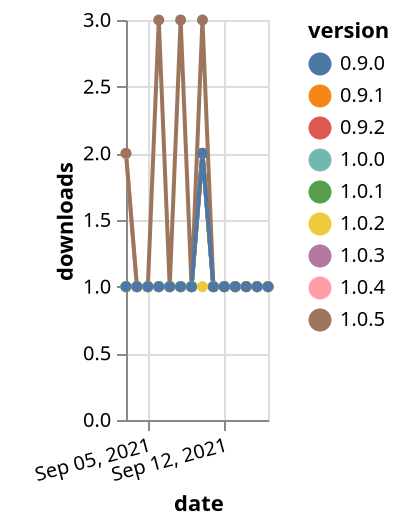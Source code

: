 {"$schema": "https://vega.github.io/schema/vega-lite/v5.json", "description": "A simple bar chart with embedded data.", "data": {"values": [{"date": "2021-09-03", "total": 159, "delta": 2, "version": "1.0.4"}, {"date": "2021-09-04", "total": 160, "delta": 1, "version": "1.0.4"}, {"date": "2021-09-05", "total": 161, "delta": 1, "version": "1.0.4"}, {"date": "2021-09-06", "total": 162, "delta": 1, "version": "1.0.4"}, {"date": "2021-09-07", "total": 163, "delta": 1, "version": "1.0.4"}, {"date": "2021-09-08", "total": 164, "delta": 1, "version": "1.0.4"}, {"date": "2021-09-09", "total": 165, "delta": 1, "version": "1.0.4"}, {"date": "2021-09-10", "total": 167, "delta": 2, "version": "1.0.4"}, {"date": "2021-09-11", "total": 168, "delta": 1, "version": "1.0.4"}, {"date": "2021-09-12", "total": 169, "delta": 1, "version": "1.0.4"}, {"date": "2021-09-13", "total": 170, "delta": 1, "version": "1.0.4"}, {"date": "2021-09-14", "total": 171, "delta": 1, "version": "1.0.4"}, {"date": "2021-09-15", "total": 172, "delta": 1, "version": "1.0.4"}, {"date": "2021-09-16", "total": 173, "delta": 1, "version": "1.0.4"}, {"date": "2021-09-03", "total": 204, "delta": 1, "version": "0.9.2"}, {"date": "2021-09-04", "total": 205, "delta": 1, "version": "0.9.2"}, {"date": "2021-09-05", "total": 206, "delta": 1, "version": "0.9.2"}, {"date": "2021-09-06", "total": 207, "delta": 1, "version": "0.9.2"}, {"date": "2021-09-07", "total": 208, "delta": 1, "version": "0.9.2"}, {"date": "2021-09-08", "total": 209, "delta": 1, "version": "0.9.2"}, {"date": "2021-09-09", "total": 210, "delta": 1, "version": "0.9.2"}, {"date": "2021-09-10", "total": 212, "delta": 2, "version": "0.9.2"}, {"date": "2021-09-11", "total": 213, "delta": 1, "version": "0.9.2"}, {"date": "2021-09-12", "total": 214, "delta": 1, "version": "0.9.2"}, {"date": "2021-09-13", "total": 215, "delta": 1, "version": "0.9.2"}, {"date": "2021-09-14", "total": 216, "delta": 1, "version": "0.9.2"}, {"date": "2021-09-15", "total": 217, "delta": 1, "version": "0.9.2"}, {"date": "2021-09-16", "total": 218, "delta": 1, "version": "0.9.2"}, {"date": "2021-09-03", "total": 245, "delta": 1, "version": "1.0.1"}, {"date": "2021-09-04", "total": 246, "delta": 1, "version": "1.0.1"}, {"date": "2021-09-05", "total": 247, "delta": 1, "version": "1.0.1"}, {"date": "2021-09-06", "total": 248, "delta": 1, "version": "1.0.1"}, {"date": "2021-09-07", "total": 249, "delta": 1, "version": "1.0.1"}, {"date": "2021-09-08", "total": 250, "delta": 1, "version": "1.0.1"}, {"date": "2021-09-09", "total": 251, "delta": 1, "version": "1.0.1"}, {"date": "2021-09-10", "total": 253, "delta": 2, "version": "1.0.1"}, {"date": "2021-09-11", "total": 254, "delta": 1, "version": "1.0.1"}, {"date": "2021-09-12", "total": 255, "delta": 1, "version": "1.0.1"}, {"date": "2021-09-13", "total": 256, "delta": 1, "version": "1.0.1"}, {"date": "2021-09-14", "total": 257, "delta": 1, "version": "1.0.1"}, {"date": "2021-09-15", "total": 258, "delta": 1, "version": "1.0.1"}, {"date": "2021-09-16", "total": 259, "delta": 1, "version": "1.0.1"}, {"date": "2021-09-03", "total": 185, "delta": 1, "version": "1.0.0"}, {"date": "2021-09-04", "total": 186, "delta": 1, "version": "1.0.0"}, {"date": "2021-09-05", "total": 187, "delta": 1, "version": "1.0.0"}, {"date": "2021-09-06", "total": 188, "delta": 1, "version": "1.0.0"}, {"date": "2021-09-07", "total": 189, "delta": 1, "version": "1.0.0"}, {"date": "2021-09-08", "total": 190, "delta": 1, "version": "1.0.0"}, {"date": "2021-09-09", "total": 191, "delta": 1, "version": "1.0.0"}, {"date": "2021-09-10", "total": 193, "delta": 2, "version": "1.0.0"}, {"date": "2021-09-11", "total": 194, "delta": 1, "version": "1.0.0"}, {"date": "2021-09-12", "total": 195, "delta": 1, "version": "1.0.0"}, {"date": "2021-09-13", "total": 196, "delta": 1, "version": "1.0.0"}, {"date": "2021-09-14", "total": 197, "delta": 1, "version": "1.0.0"}, {"date": "2021-09-15", "total": 198, "delta": 1, "version": "1.0.0"}, {"date": "2021-09-16", "total": 199, "delta": 1, "version": "1.0.0"}, {"date": "2021-09-03", "total": 282, "delta": 1, "version": "1.0.3"}, {"date": "2021-09-04", "total": 283, "delta": 1, "version": "1.0.3"}, {"date": "2021-09-05", "total": 284, "delta": 1, "version": "1.0.3"}, {"date": "2021-09-06", "total": 285, "delta": 1, "version": "1.0.3"}, {"date": "2021-09-07", "total": 286, "delta": 1, "version": "1.0.3"}, {"date": "2021-09-08", "total": 287, "delta": 1, "version": "1.0.3"}, {"date": "2021-09-09", "total": 288, "delta": 1, "version": "1.0.3"}, {"date": "2021-09-10", "total": 290, "delta": 2, "version": "1.0.3"}, {"date": "2021-09-11", "total": 291, "delta": 1, "version": "1.0.3"}, {"date": "2021-09-12", "total": 292, "delta": 1, "version": "1.0.3"}, {"date": "2021-09-13", "total": 293, "delta": 1, "version": "1.0.3"}, {"date": "2021-09-14", "total": 294, "delta": 1, "version": "1.0.3"}, {"date": "2021-09-15", "total": 295, "delta": 1, "version": "1.0.3"}, {"date": "2021-09-16", "total": 296, "delta": 1, "version": "1.0.3"}, {"date": "2021-09-03", "total": 206, "delta": 1, "version": "0.9.1"}, {"date": "2021-09-04", "total": 207, "delta": 1, "version": "0.9.1"}, {"date": "2021-09-05", "total": 208, "delta": 1, "version": "0.9.1"}, {"date": "2021-09-06", "total": 209, "delta": 1, "version": "0.9.1"}, {"date": "2021-09-07", "total": 210, "delta": 1, "version": "0.9.1"}, {"date": "2021-09-08", "total": 211, "delta": 1, "version": "0.9.1"}, {"date": "2021-09-09", "total": 212, "delta": 1, "version": "0.9.1"}, {"date": "2021-09-10", "total": 214, "delta": 2, "version": "0.9.1"}, {"date": "2021-09-11", "total": 215, "delta": 1, "version": "0.9.1"}, {"date": "2021-09-12", "total": 216, "delta": 1, "version": "0.9.1"}, {"date": "2021-09-13", "total": 217, "delta": 1, "version": "0.9.1"}, {"date": "2021-09-14", "total": 218, "delta": 1, "version": "0.9.1"}, {"date": "2021-09-15", "total": 219, "delta": 1, "version": "0.9.1"}, {"date": "2021-09-16", "total": 220, "delta": 1, "version": "0.9.1"}, {"date": "2021-09-03", "total": 198, "delta": 2, "version": "1.0.5"}, {"date": "2021-09-04", "total": 199, "delta": 1, "version": "1.0.5"}, {"date": "2021-09-05", "total": 200, "delta": 1, "version": "1.0.5"}, {"date": "2021-09-06", "total": 203, "delta": 3, "version": "1.0.5"}, {"date": "2021-09-07", "total": 204, "delta": 1, "version": "1.0.5"}, {"date": "2021-09-08", "total": 207, "delta": 3, "version": "1.0.5"}, {"date": "2021-09-09", "total": 208, "delta": 1, "version": "1.0.5"}, {"date": "2021-09-10", "total": 211, "delta": 3, "version": "1.0.5"}, {"date": "2021-09-11", "total": 212, "delta": 1, "version": "1.0.5"}, {"date": "2021-09-12", "total": 213, "delta": 1, "version": "1.0.5"}, {"date": "2021-09-13", "total": 214, "delta": 1, "version": "1.0.5"}, {"date": "2021-09-14", "total": 215, "delta": 1, "version": "1.0.5"}, {"date": "2021-09-15", "total": 216, "delta": 1, "version": "1.0.5"}, {"date": "2021-09-16", "total": 217, "delta": 1, "version": "1.0.5"}, {"date": "2021-09-03", "total": 220, "delta": 1, "version": "1.0.2"}, {"date": "2021-09-04", "total": 221, "delta": 1, "version": "1.0.2"}, {"date": "2021-09-05", "total": 222, "delta": 1, "version": "1.0.2"}, {"date": "2021-09-06", "total": 223, "delta": 1, "version": "1.0.2"}, {"date": "2021-09-07", "total": 224, "delta": 1, "version": "1.0.2"}, {"date": "2021-09-08", "total": 225, "delta": 1, "version": "1.0.2"}, {"date": "2021-09-09", "total": 226, "delta": 1, "version": "1.0.2"}, {"date": "2021-09-10", "total": 227, "delta": 1, "version": "1.0.2"}, {"date": "2021-09-11", "total": 228, "delta": 1, "version": "1.0.2"}, {"date": "2021-09-12", "total": 229, "delta": 1, "version": "1.0.2"}, {"date": "2021-09-13", "total": 230, "delta": 1, "version": "1.0.2"}, {"date": "2021-09-14", "total": 231, "delta": 1, "version": "1.0.2"}, {"date": "2021-09-15", "total": 232, "delta": 1, "version": "1.0.2"}, {"date": "2021-09-16", "total": 233, "delta": 1, "version": "1.0.2"}, {"date": "2021-09-03", "total": 147, "delta": 1, "version": "0.9.0"}, {"date": "2021-09-04", "total": 148, "delta": 1, "version": "0.9.0"}, {"date": "2021-09-05", "total": 149, "delta": 1, "version": "0.9.0"}, {"date": "2021-09-06", "total": 150, "delta": 1, "version": "0.9.0"}, {"date": "2021-09-07", "total": 151, "delta": 1, "version": "0.9.0"}, {"date": "2021-09-08", "total": 152, "delta": 1, "version": "0.9.0"}, {"date": "2021-09-09", "total": 153, "delta": 1, "version": "0.9.0"}, {"date": "2021-09-10", "total": 155, "delta": 2, "version": "0.9.0"}, {"date": "2021-09-11", "total": 156, "delta": 1, "version": "0.9.0"}, {"date": "2021-09-12", "total": 157, "delta": 1, "version": "0.9.0"}, {"date": "2021-09-13", "total": 158, "delta": 1, "version": "0.9.0"}, {"date": "2021-09-14", "total": 159, "delta": 1, "version": "0.9.0"}, {"date": "2021-09-15", "total": 160, "delta": 1, "version": "0.9.0"}, {"date": "2021-09-16", "total": 161, "delta": 1, "version": "0.9.0"}]}, "width": "container", "mark": {"type": "line", "point": {"filled": true}}, "encoding": {"x": {"field": "date", "type": "temporal", "timeUnit": "yearmonthdate", "title": "date", "axis": {"labelAngle": -15}}, "y": {"field": "delta", "type": "quantitative", "title": "downloads"}, "color": {"field": "version", "type": "nominal"}, "tooltip": {"field": "delta"}}}